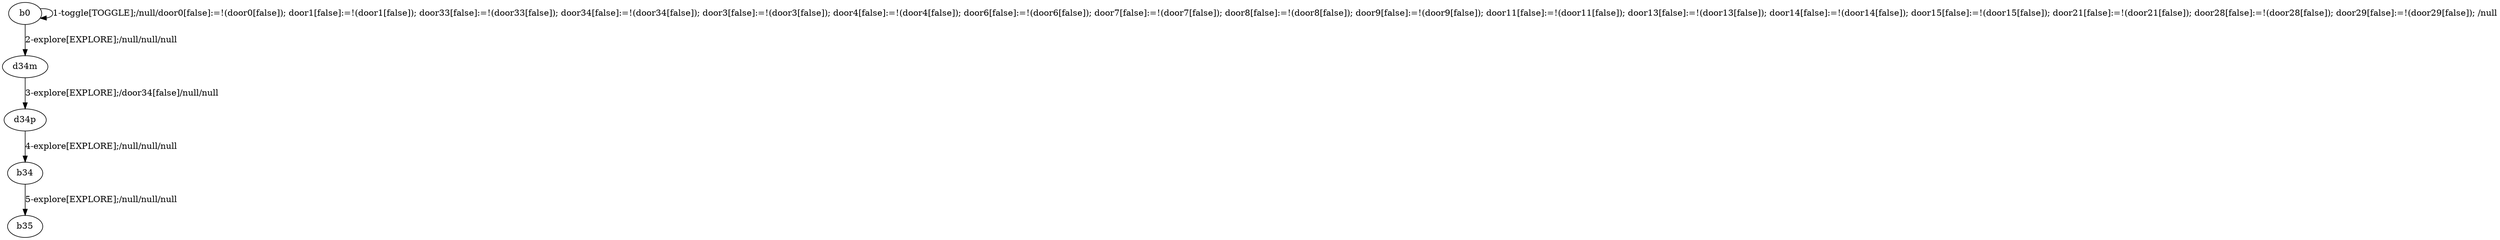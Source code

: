 # Total number of goals covered by this test: 2
# d34p --> b34
# b34 --> b35

digraph g {
"b0" -> "b0" [label = "1-toggle[TOGGLE];/null/door0[false]:=!(door0[false]); door1[false]:=!(door1[false]); door33[false]:=!(door33[false]); door34[false]:=!(door34[false]); door3[false]:=!(door3[false]); door4[false]:=!(door4[false]); door6[false]:=!(door6[false]); door7[false]:=!(door7[false]); door8[false]:=!(door8[false]); door9[false]:=!(door9[false]); door11[false]:=!(door11[false]); door13[false]:=!(door13[false]); door14[false]:=!(door14[false]); door15[false]:=!(door15[false]); door21[false]:=!(door21[false]); door28[false]:=!(door28[false]); door29[false]:=!(door29[false]); /null"];
"b0" -> "d34m" [label = "2-explore[EXPLORE];/null/null/null"];
"d34m" -> "d34p" [label = "3-explore[EXPLORE];/door34[false]/null/null"];
"d34p" -> "b34" [label = "4-explore[EXPLORE];/null/null/null"];
"b34" -> "b35" [label = "5-explore[EXPLORE];/null/null/null"];
}